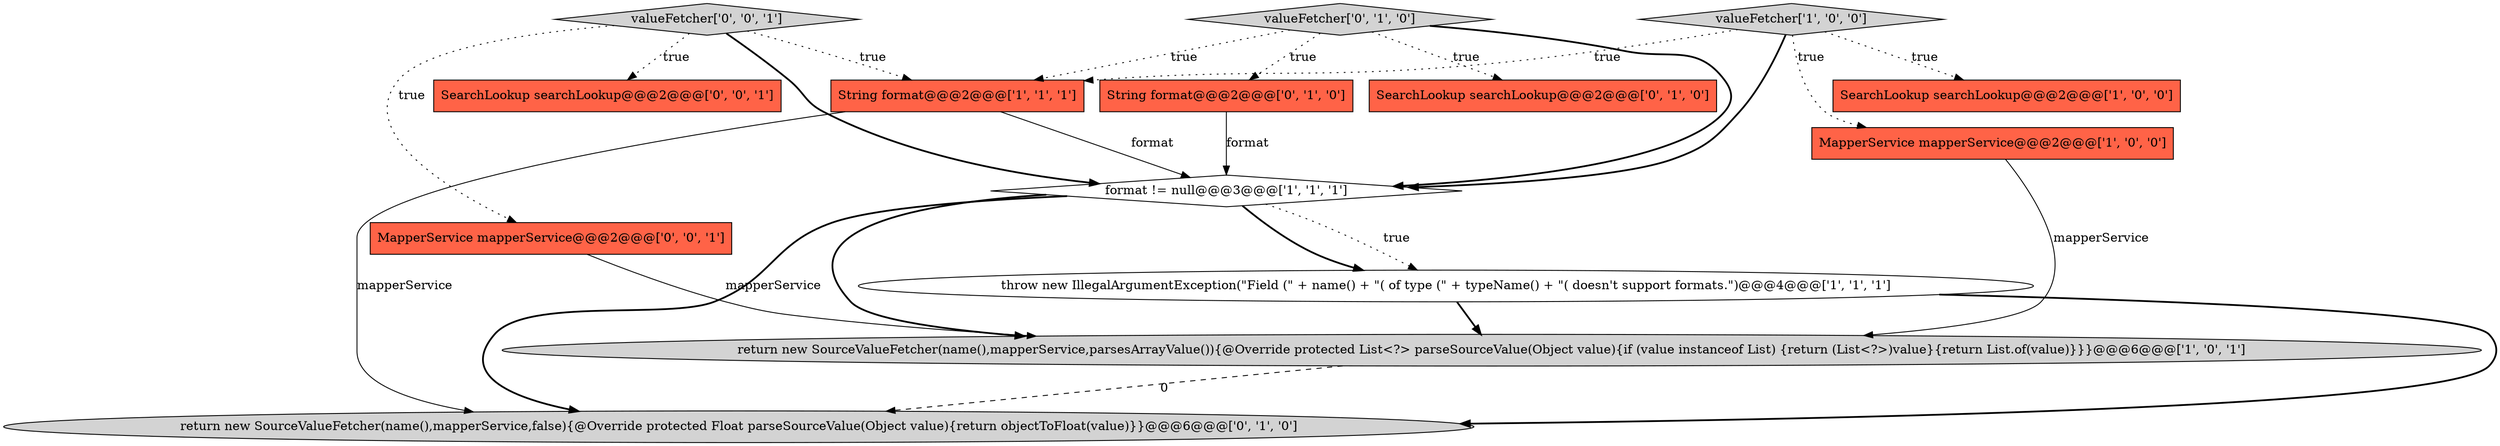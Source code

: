 digraph {
5 [style = filled, label = "String format@@@2@@@['1', '1', '1']", fillcolor = tomato, shape = box image = "AAA0AAABBB1BBB"];
6 [style = filled, label = "return new SourceValueFetcher(name(),mapperService,parsesArrayValue()){@Override protected List<?> parseSourceValue(Object value){if (value instanceof List) {return (List<?>)value}{return List.of(value)}}}@@@6@@@['1', '0', '1']", fillcolor = lightgray, shape = ellipse image = "AAA0AAABBB1BBB"];
8 [style = filled, label = "String format@@@2@@@['0', '1', '0']", fillcolor = tomato, shape = box image = "AAA0AAABBB2BBB"];
4 [style = filled, label = "SearchLookup searchLookup@@@2@@@['1', '0', '0']", fillcolor = tomato, shape = box image = "AAA0AAABBB1BBB"];
2 [style = filled, label = "valueFetcher['1', '0', '0']", fillcolor = lightgray, shape = diamond image = "AAA0AAABBB1BBB"];
10 [style = filled, label = "return new SourceValueFetcher(name(),mapperService,false){@Override protected Float parseSourceValue(Object value){return objectToFloat(value)}}@@@6@@@['0', '1', '0']", fillcolor = lightgray, shape = ellipse image = "AAA1AAABBB2BBB"];
12 [style = filled, label = "SearchLookup searchLookup@@@2@@@['0', '0', '1']", fillcolor = tomato, shape = box image = "AAA0AAABBB3BBB"];
7 [style = filled, label = "valueFetcher['0', '1', '0']", fillcolor = lightgray, shape = diamond image = "AAA0AAABBB2BBB"];
0 [style = filled, label = "format != null@@@3@@@['1', '1', '1']", fillcolor = white, shape = diamond image = "AAA0AAABBB1BBB"];
11 [style = filled, label = "MapperService mapperService@@@2@@@['0', '0', '1']", fillcolor = tomato, shape = box image = "AAA0AAABBB3BBB"];
9 [style = filled, label = "SearchLookup searchLookup@@@2@@@['0', '1', '0']", fillcolor = tomato, shape = box image = "AAA0AAABBB2BBB"];
3 [style = filled, label = "throw new IllegalArgumentException(\"Field (\" + name() + \"( of type (\" + typeName() + \"( doesn't support formats.\")@@@4@@@['1', '1', '1']", fillcolor = white, shape = ellipse image = "AAA0AAABBB1BBB"];
13 [style = filled, label = "valueFetcher['0', '0', '1']", fillcolor = lightgray, shape = diamond image = "AAA0AAABBB3BBB"];
1 [style = filled, label = "MapperService mapperService@@@2@@@['1', '0', '0']", fillcolor = tomato, shape = box image = "AAA0AAABBB1BBB"];
0->6 [style = bold, label=""];
3->10 [style = bold, label=""];
2->4 [style = dotted, label="true"];
13->0 [style = bold, label=""];
7->8 [style = dotted, label="true"];
1->6 [style = solid, label="mapperService"];
2->5 [style = dotted, label="true"];
0->3 [style = dotted, label="true"];
13->11 [style = dotted, label="true"];
0->3 [style = bold, label=""];
7->9 [style = dotted, label="true"];
3->6 [style = bold, label=""];
7->5 [style = dotted, label="true"];
0->10 [style = bold, label=""];
2->1 [style = dotted, label="true"];
5->10 [style = solid, label="mapperService"];
5->0 [style = solid, label="format"];
7->0 [style = bold, label=""];
8->0 [style = solid, label="format"];
11->6 [style = solid, label="mapperService"];
2->0 [style = bold, label=""];
13->5 [style = dotted, label="true"];
6->10 [style = dashed, label="0"];
13->12 [style = dotted, label="true"];
}
